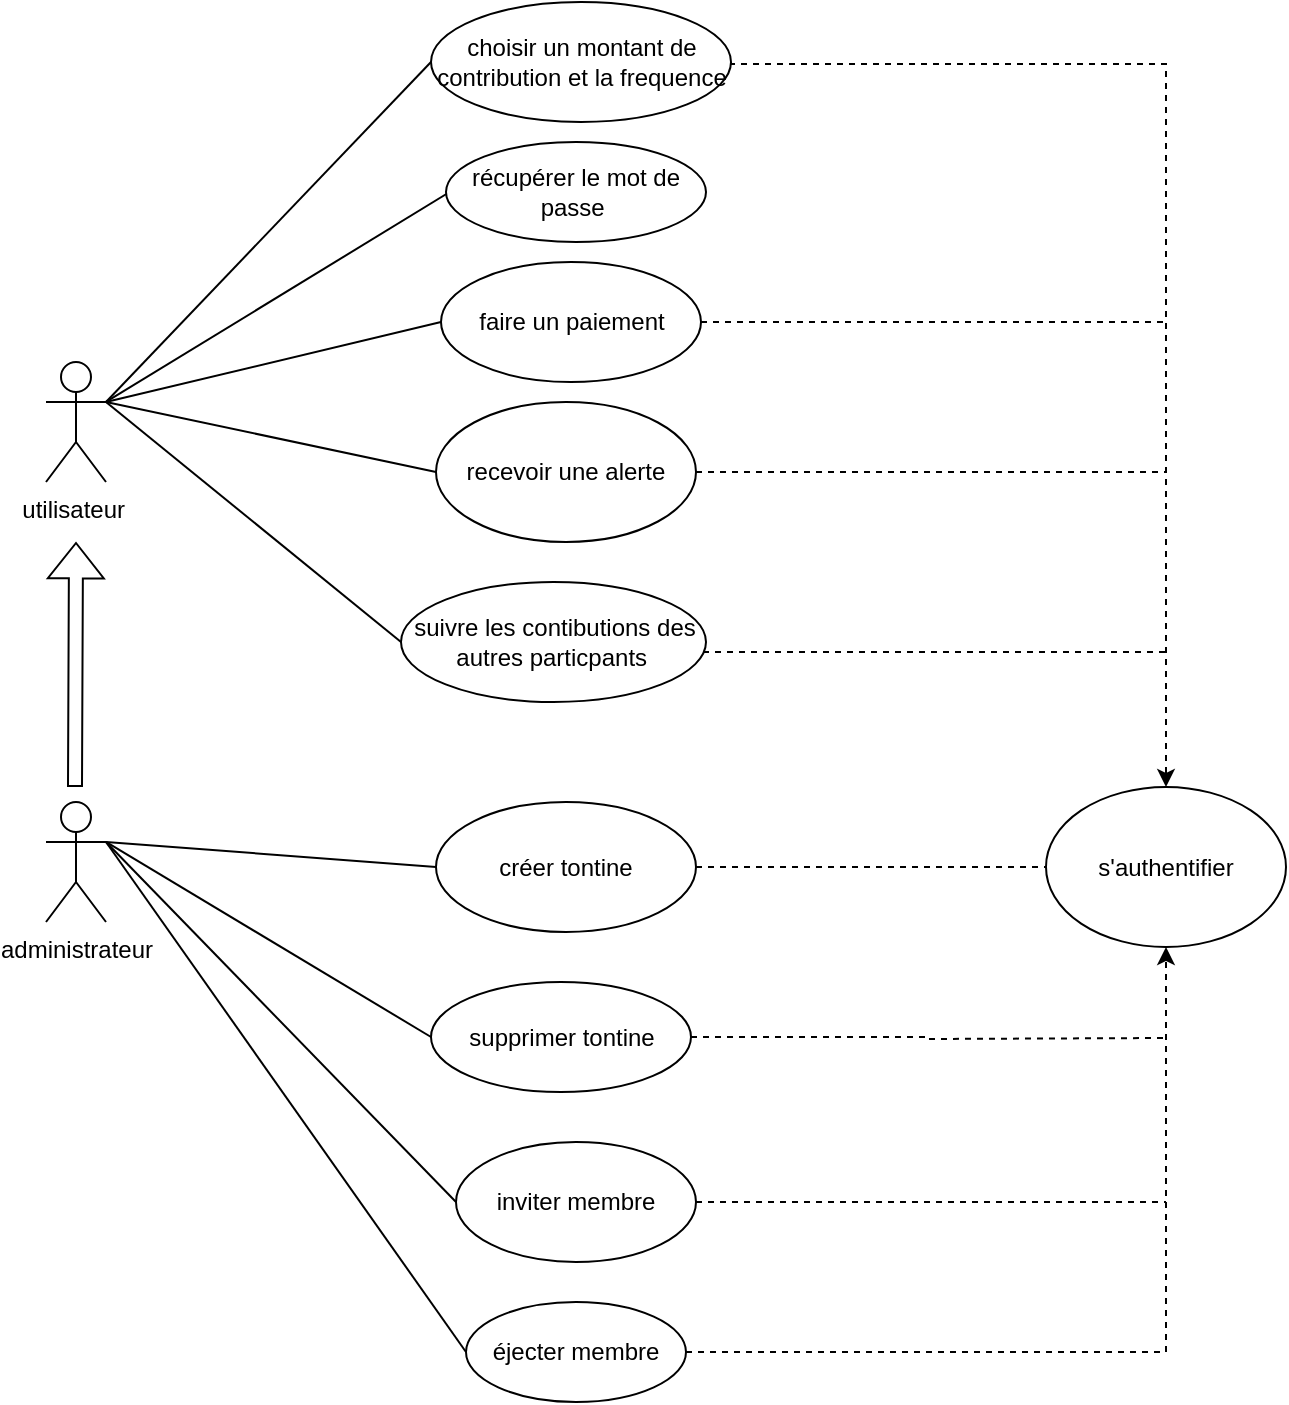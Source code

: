 <mxfile version="24.0.7" type="github">
  <diagram name="Page-1" id="oV1Fuwb7MrvapbLkFMkj">
    <mxGraphModel dx="306" dy="612" grid="1" gridSize="10" guides="1" tooltips="1" connect="1" arrows="1" fold="1" page="1" pageScale="1" pageWidth="827" pageHeight="1169" math="0" shadow="0">
      <root>
        <mxCell id="0" />
        <mxCell id="1" parent="0" />
        <mxCell id="4AqiGN7uSB8tTxlLUijl-6" style="rounded=0;orthogonalLoop=1;jettySize=auto;html=1;exitX=1;exitY=0.333;exitDx=0;exitDy=0;exitPerimeter=0;entryX=0;entryY=0.5;entryDx=0;entryDy=0;endArrow=none;endFill=0;" parent="1" source="4AqiGN7uSB8tTxlLUijl-1" edge="1">
          <mxGeometry relative="1" as="geometry">
            <mxPoint x="250" y="170" as="targetPoint" />
          </mxGeometry>
        </mxCell>
        <mxCell id="CeNqIijYDRwHxGpEc0_K-2" style="rounded=0;orthogonalLoop=1;jettySize=auto;html=1;exitX=1;exitY=0.333;exitDx=0;exitDy=0;exitPerimeter=0;entryX=0;entryY=0.5;entryDx=0;entryDy=0;endArrow=none;endFill=0;" edge="1" parent="1" source="4AqiGN7uSB8tTxlLUijl-1" target="CeNqIijYDRwHxGpEc0_K-1">
          <mxGeometry relative="1" as="geometry" />
        </mxCell>
        <mxCell id="4AqiGN7uSB8tTxlLUijl-1" value="utilisateur&amp;nbsp;" style="shape=umlActor;verticalLabelPosition=bottom;verticalAlign=top;html=1;outlineConnect=0;" parent="1" vertex="1">
          <mxGeometry x="40" y="260" width="30" height="60" as="geometry" />
        </mxCell>
        <mxCell id="4AqiGN7uSB8tTxlLUijl-27" style="edgeStyle=orthogonalEdgeStyle;rounded=0;orthogonalLoop=1;jettySize=auto;html=1;exitX=1;exitY=0.5;exitDx=0;exitDy=0;entryX=0.5;entryY=0;entryDx=0;entryDy=0;dashed=1;" parent="1" target="4AqiGN7uSB8tTxlLUijl-26" edge="1">
          <mxGeometry relative="1" as="geometry">
            <mxPoint x="382.5" y="110" as="sourcePoint" />
            <mxPoint x="612.5" y="407.5" as="targetPoint" />
            <Array as="points">
              <mxPoint x="383" y="111" />
              <mxPoint x="600" y="111" />
            </Array>
          </mxGeometry>
        </mxCell>
        <mxCell id="4AqiGN7uSB8tTxlLUijl-8" value="récupérer le mot de passe&amp;nbsp;" style="ellipse;whiteSpace=wrap;html=1;" parent="1" vertex="1">
          <mxGeometry x="240" y="150" width="130" height="50" as="geometry" />
        </mxCell>
        <mxCell id="4AqiGN7uSB8tTxlLUijl-12" style="rounded=0;orthogonalLoop=1;jettySize=auto;html=1;exitX=0;exitY=0.5;exitDx=0;exitDy=0;endArrow=none;endFill=0;" parent="1" source="4AqiGN7uSB8tTxlLUijl-9" edge="1">
          <mxGeometry relative="1" as="geometry">
            <mxPoint x="70" y="280" as="targetPoint" />
          </mxGeometry>
        </mxCell>
        <mxCell id="4AqiGN7uSB8tTxlLUijl-28" style="edgeStyle=orthogonalEdgeStyle;rounded=0;orthogonalLoop=1;jettySize=auto;html=1;exitX=1;exitY=0.5;exitDx=0;exitDy=0;endArrow=none;endFill=0;dashed=1;" parent="1" source="4AqiGN7uSB8tTxlLUijl-9" edge="1">
          <mxGeometry relative="1" as="geometry">
            <mxPoint x="600" y="240" as="targetPoint" />
          </mxGeometry>
        </mxCell>
        <mxCell id="4AqiGN7uSB8tTxlLUijl-9" value="faire un paiement" style="ellipse;whiteSpace=wrap;html=1;" parent="1" vertex="1">
          <mxGeometry x="237.5" y="210" width="130" height="60" as="geometry" />
        </mxCell>
        <mxCell id="4AqiGN7uSB8tTxlLUijl-13" style="rounded=0;orthogonalLoop=1;jettySize=auto;html=1;exitX=0;exitY=0.5;exitDx=0;exitDy=0;endArrow=none;endFill=0;" parent="1" source="4AqiGN7uSB8tTxlLUijl-10" edge="1">
          <mxGeometry relative="1" as="geometry">
            <mxPoint x="70" y="280" as="targetPoint" />
          </mxGeometry>
        </mxCell>
        <mxCell id="4AqiGN7uSB8tTxlLUijl-29" style="edgeStyle=orthogonalEdgeStyle;rounded=0;orthogonalLoop=1;jettySize=auto;html=1;exitX=1;exitY=0.5;exitDx=0;exitDy=0;dashed=1;endArrow=none;endFill=0;" parent="1" source="4AqiGN7uSB8tTxlLUijl-10" edge="1">
          <mxGeometry relative="1" as="geometry">
            <mxPoint x="600" y="315" as="targetPoint" />
          </mxGeometry>
        </mxCell>
        <mxCell id="4AqiGN7uSB8tTxlLUijl-10" value="recevoir une alerte" style="ellipse;whiteSpace=wrap;html=1;" parent="1" vertex="1">
          <mxGeometry x="235" y="280" width="130" height="70" as="geometry" />
        </mxCell>
        <mxCell id="4AqiGN7uSB8tTxlLUijl-30" style="edgeStyle=orthogonalEdgeStyle;rounded=0;orthogonalLoop=1;jettySize=auto;html=1;exitX=1;exitY=0.5;exitDx=0;exitDy=0;endArrow=none;endFill=0;dashed=1;" parent="1" edge="1">
          <mxGeometry relative="1" as="geometry">
            <mxPoint x="600" y="405" as="targetPoint" />
            <mxPoint x="362.5" y="405" as="sourcePoint" />
          </mxGeometry>
        </mxCell>
        <mxCell id="4AqiGN7uSB8tTxlLUijl-22" style="rounded=0;orthogonalLoop=1;jettySize=auto;html=1;exitX=1;exitY=0.333;exitDx=0;exitDy=0;exitPerimeter=0;entryX=0;entryY=0.5;entryDx=0;entryDy=0;endArrow=none;endFill=0;" parent="1" source="4AqiGN7uSB8tTxlLUijl-15" target="4AqiGN7uSB8tTxlLUijl-18" edge="1">
          <mxGeometry relative="1" as="geometry" />
        </mxCell>
        <mxCell id="4AqiGN7uSB8tTxlLUijl-15" value="administrateur&lt;div&gt;&lt;br&gt;&lt;/div&gt;" style="shape=umlActor;verticalLabelPosition=bottom;verticalAlign=top;html=1;outlineConnect=0;" parent="1" vertex="1">
          <mxGeometry x="40" y="480" width="30" height="60" as="geometry" />
        </mxCell>
        <mxCell id="4AqiGN7uSB8tTxlLUijl-31" style="edgeStyle=orthogonalEdgeStyle;rounded=0;orthogonalLoop=1;jettySize=auto;html=1;exitX=1;exitY=0.5;exitDx=0;exitDy=0;endArrow=none;endFill=0;dashed=1;" parent="1" source="4AqiGN7uSB8tTxlLUijl-18" target="4AqiGN7uSB8tTxlLUijl-26" edge="1">
          <mxGeometry relative="1" as="geometry" />
        </mxCell>
        <mxCell id="4AqiGN7uSB8tTxlLUijl-18" value="créer tontine" style="ellipse;whiteSpace=wrap;html=1;" parent="1" vertex="1">
          <mxGeometry x="235" y="480" width="130" height="65" as="geometry" />
        </mxCell>
        <mxCell id="4AqiGN7uSB8tTxlLUijl-34" style="edgeStyle=orthogonalEdgeStyle;rounded=0;orthogonalLoop=1;jettySize=auto;html=1;exitX=1;exitY=0.5;exitDx=0;exitDy=0;endArrow=none;endFill=0;dashed=1;" parent="1" source="4AqiGN7uSB8tTxlLUijl-19" edge="1">
          <mxGeometry relative="1" as="geometry">
            <mxPoint x="600" y="598" as="targetPoint" />
          </mxGeometry>
        </mxCell>
        <mxCell id="4AqiGN7uSB8tTxlLUijl-19" value="supprimer tontine" style="ellipse;whiteSpace=wrap;html=1;" parent="1" vertex="1">
          <mxGeometry x="232.5" y="570" width="130" height="55" as="geometry" />
        </mxCell>
        <mxCell id="4AqiGN7uSB8tTxlLUijl-24" style="rounded=0;orthogonalLoop=1;jettySize=auto;html=1;exitX=0;exitY=0.5;exitDx=0;exitDy=0;endArrow=none;endFill=0;" parent="1" source="4AqiGN7uSB8tTxlLUijl-20" edge="1">
          <mxGeometry relative="1" as="geometry">
            <mxPoint x="70" y="500" as="targetPoint" />
          </mxGeometry>
        </mxCell>
        <mxCell id="4AqiGN7uSB8tTxlLUijl-33" style="edgeStyle=orthogonalEdgeStyle;rounded=0;orthogonalLoop=1;jettySize=auto;html=1;exitX=1;exitY=0.5;exitDx=0;exitDy=0;endArrow=none;endFill=0;dashed=1;" parent="1" source="4AqiGN7uSB8tTxlLUijl-20" edge="1">
          <mxGeometry relative="1" as="geometry">
            <mxPoint x="600" y="680" as="targetPoint" />
          </mxGeometry>
        </mxCell>
        <mxCell id="4AqiGN7uSB8tTxlLUijl-20" value="inviter membre" style="ellipse;whiteSpace=wrap;html=1;" parent="1" vertex="1">
          <mxGeometry x="245" y="650" width="120" height="60" as="geometry" />
        </mxCell>
        <mxCell id="4AqiGN7uSB8tTxlLUijl-25" style="rounded=0;orthogonalLoop=1;jettySize=auto;html=1;exitX=0;exitY=0.5;exitDx=0;exitDy=0;endArrow=none;endFill=0;" parent="1" source="4AqiGN7uSB8tTxlLUijl-21" edge="1">
          <mxGeometry relative="1" as="geometry">
            <mxPoint x="70" y="500" as="targetPoint" />
          </mxGeometry>
        </mxCell>
        <mxCell id="4AqiGN7uSB8tTxlLUijl-32" style="edgeStyle=orthogonalEdgeStyle;rounded=0;orthogonalLoop=1;jettySize=auto;html=1;exitX=1;exitY=0.5;exitDx=0;exitDy=0;dashed=1;" parent="1" source="4AqiGN7uSB8tTxlLUijl-21" target="4AqiGN7uSB8tTxlLUijl-26" edge="1">
          <mxGeometry relative="1" as="geometry" />
        </mxCell>
        <mxCell id="4AqiGN7uSB8tTxlLUijl-21" value="éjecter membre" style="ellipse;whiteSpace=wrap;html=1;" parent="1" vertex="1">
          <mxGeometry x="250" y="730" width="110" height="50" as="geometry" />
        </mxCell>
        <mxCell id="4AqiGN7uSB8tTxlLUijl-23" style="rounded=0;orthogonalLoop=1;jettySize=auto;html=1;exitX=0;exitY=0.5;exitDx=0;exitDy=0;entryX=1;entryY=0.333;entryDx=0;entryDy=0;entryPerimeter=0;endArrow=none;endFill=0;" parent="1" source="4AqiGN7uSB8tTxlLUijl-19" target="4AqiGN7uSB8tTxlLUijl-15" edge="1">
          <mxGeometry relative="1" as="geometry" />
        </mxCell>
        <mxCell id="4AqiGN7uSB8tTxlLUijl-26" value="s&#39;authentifier" style="ellipse;whiteSpace=wrap;html=1;" parent="1" vertex="1">
          <mxGeometry x="540" y="472.5" width="120" height="80" as="geometry" />
        </mxCell>
        <mxCell id="CeNqIijYDRwHxGpEc0_K-1" value="choisir un montant de contribution et la frequence" style="ellipse;whiteSpace=wrap;html=1;" vertex="1" parent="1">
          <mxGeometry x="232.5" y="80" width="150" height="60" as="geometry" />
        </mxCell>
        <mxCell id="CeNqIijYDRwHxGpEc0_K-4" style="rounded=0;orthogonalLoop=1;jettySize=auto;html=1;exitX=0;exitY=0.5;exitDx=0;exitDy=0;endArrow=none;endFill=0;" edge="1" parent="1" source="CeNqIijYDRwHxGpEc0_K-3">
          <mxGeometry relative="1" as="geometry">
            <mxPoint x="70" y="280" as="targetPoint" />
          </mxGeometry>
        </mxCell>
        <mxCell id="CeNqIijYDRwHxGpEc0_K-3" value="suivre les contibutions des autres particpants&amp;nbsp;" style="ellipse;whiteSpace=wrap;html=1;" vertex="1" parent="1">
          <mxGeometry x="217.5" y="370" width="152.5" height="60" as="geometry" />
        </mxCell>
        <mxCell id="CeNqIijYDRwHxGpEc0_K-5" value="" style="shape=flexArrow;endArrow=classic;html=1;rounded=0;width=7;endSize=5.56;" edge="1" parent="1">
          <mxGeometry width="50" height="50" relative="1" as="geometry">
            <mxPoint x="54.5" y="472.5" as="sourcePoint" />
            <mxPoint x="55" y="350" as="targetPoint" />
          </mxGeometry>
        </mxCell>
      </root>
    </mxGraphModel>
  </diagram>
</mxfile>

